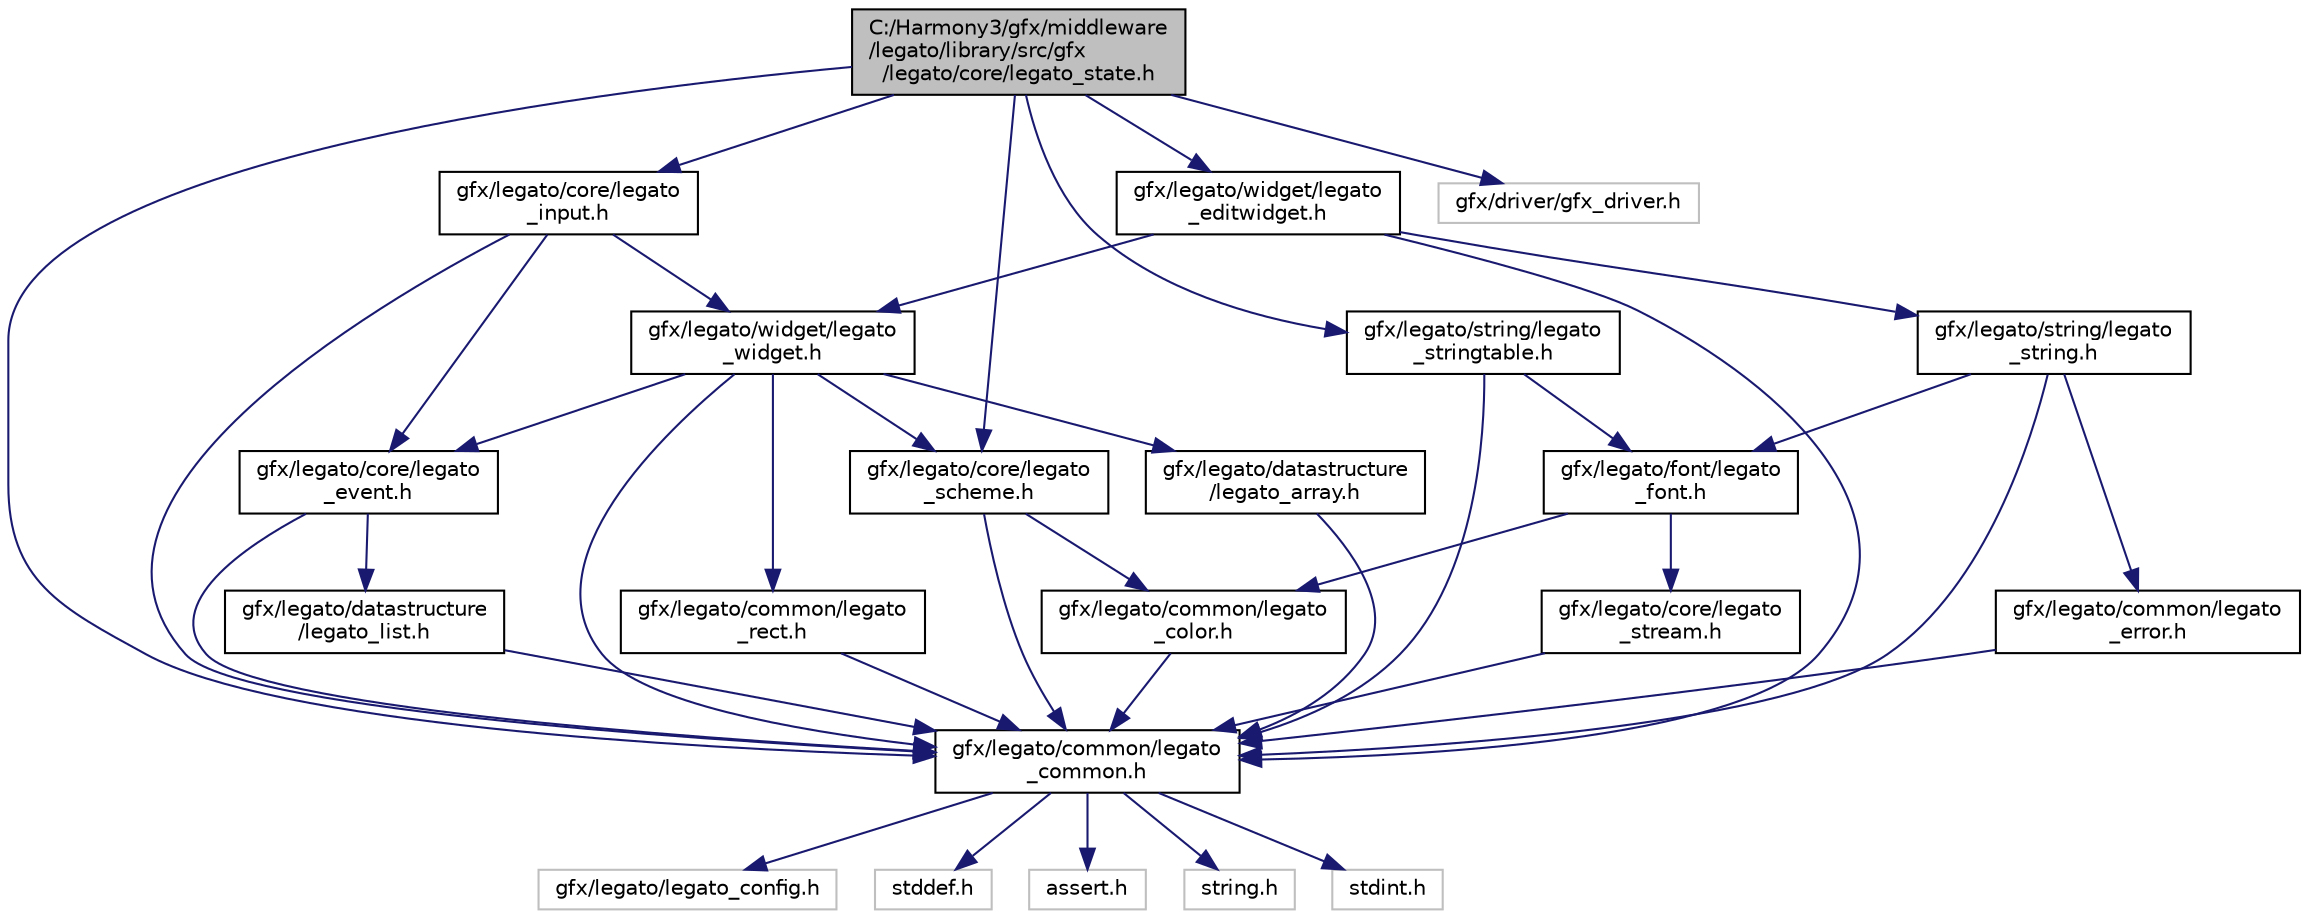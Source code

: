 digraph "C:/Harmony3/gfx/middleware/legato/library/src/gfx/legato/core/legato_state.h"
{
 // LATEX_PDF_SIZE
  edge [fontname="Helvetica",fontsize="10",labelfontname="Helvetica",labelfontsize="10"];
  node [fontname="Helvetica",fontsize="10",shape=record];
  Node1 [label="C:/Harmony3/gfx/middleware\l/legato/library/src/gfx\l/legato/core/legato_state.h",height=0.2,width=0.4,color="black", fillcolor="grey75", style="filled", fontcolor="black",tooltip=" "];
  Node1 -> Node2 [color="midnightblue",fontsize="10",style="solid",fontname="Helvetica"];
  Node2 [label="gfx/legato/common/legato\l_common.h",height=0.2,width=0.4,color="black", fillcolor="white", style="filled",URL="$legato__common_8h.html",tooltip="Common macros and definitions used by Legato."];
  Node2 -> Node3 [color="midnightblue",fontsize="10",style="solid",fontname="Helvetica"];
  Node3 [label="gfx/legato/legato_config.h",height=0.2,width=0.4,color="grey75", fillcolor="white", style="filled",tooltip=" "];
  Node2 -> Node4 [color="midnightblue",fontsize="10",style="solid",fontname="Helvetica"];
  Node4 [label="stddef.h",height=0.2,width=0.4,color="grey75", fillcolor="white", style="filled",tooltip=" "];
  Node2 -> Node5 [color="midnightblue",fontsize="10",style="solid",fontname="Helvetica"];
  Node5 [label="assert.h",height=0.2,width=0.4,color="grey75", fillcolor="white", style="filled",tooltip=" "];
  Node2 -> Node6 [color="midnightblue",fontsize="10",style="solid",fontname="Helvetica"];
  Node6 [label="string.h",height=0.2,width=0.4,color="grey75", fillcolor="white", style="filled",tooltip=" "];
  Node2 -> Node7 [color="midnightblue",fontsize="10",style="solid",fontname="Helvetica"];
  Node7 [label="stdint.h",height=0.2,width=0.4,color="grey75", fillcolor="white", style="filled",tooltip=" "];
  Node1 -> Node8 [color="midnightblue",fontsize="10",style="solid",fontname="Helvetica"];
  Node8 [label="gfx/driver/gfx_driver.h",height=0.2,width=0.4,color="grey75", fillcolor="white", style="filled",tooltip=" "];
  Node1 -> Node9 [color="midnightblue",fontsize="10",style="solid",fontname="Helvetica"];
  Node9 [label="gfx/legato/core/legato\l_input.h",height=0.2,width=0.4,color="black", fillcolor="white", style="filled",URL="$legato__input_8h.html",tooltip="Legato input definitions."];
  Node9 -> Node2 [color="midnightblue",fontsize="10",style="solid",fontname="Helvetica"];
  Node9 -> Node10 [color="midnightblue",fontsize="10",style="solid",fontname="Helvetica"];
  Node10 [label="gfx/legato/core/legato\l_event.h",height=0.2,width=0.4,color="black", fillcolor="white", style="filled",URL="$legato__event_8h.html",tooltip="Legato event definitions."];
  Node10 -> Node2 [color="midnightblue",fontsize="10",style="solid",fontname="Helvetica"];
  Node10 -> Node11 [color="midnightblue",fontsize="10",style="solid",fontname="Helvetica"];
  Node11 [label="gfx/legato/datastructure\l/legato_list.h",height=0.2,width=0.4,color="black", fillcolor="white", style="filled",URL="$legato__list_8h.html",tooltip="A linked list implementation."];
  Node11 -> Node2 [color="midnightblue",fontsize="10",style="solid",fontname="Helvetica"];
  Node9 -> Node12 [color="midnightblue",fontsize="10",style="solid",fontname="Helvetica"];
  Node12 [label="gfx/legato/widget/legato\l_widget.h",height=0.2,width=0.4,color="black", fillcolor="white", style="filled",URL="$legato__widget_8h.html",tooltip="Legato widget definitions."];
  Node12 -> Node2 [color="midnightblue",fontsize="10",style="solid",fontname="Helvetica"];
  Node12 -> Node13 [color="midnightblue",fontsize="10",style="solid",fontname="Helvetica"];
  Node13 [label="gfx/legato/common/legato\l_rect.h",height=0.2,width=0.4,color="black", fillcolor="white", style="filled",URL="$legato__rect_8h.html",tooltip="Rectangle functions and definitions."];
  Node13 -> Node2 [color="midnightblue",fontsize="10",style="solid",fontname="Helvetica"];
  Node12 -> Node10 [color="midnightblue",fontsize="10",style="solid",fontname="Helvetica"];
  Node12 -> Node14 [color="midnightblue",fontsize="10",style="solid",fontname="Helvetica"];
  Node14 [label="gfx/legato/core/legato\l_scheme.h",height=0.2,width=0.4,color="black", fillcolor="white", style="filled",URL="$legato__scheme_8h.html",tooltip="Schemes support various properties that make it possible to customize the color of widgets."];
  Node14 -> Node2 [color="midnightblue",fontsize="10",style="solid",fontname="Helvetica"];
  Node14 -> Node15 [color="midnightblue",fontsize="10",style="solid",fontname="Helvetica"];
  Node15 [label="gfx/legato/common/legato\l_color.h",height=0.2,width=0.4,color="black", fillcolor="white", style="filled",URL="$legato__color_8h.html",tooltip="Color definitions and functions."];
  Node15 -> Node2 [color="midnightblue",fontsize="10",style="solid",fontname="Helvetica"];
  Node12 -> Node16 [color="midnightblue",fontsize="10",style="solid",fontname="Helvetica"];
  Node16 [label="gfx/legato/datastructure\l/legato_array.h",height=0.2,width=0.4,color="black", fillcolor="white", style="filled",URL="$legato__array_8h.html",tooltip="An array implementation for storing pointers."];
  Node16 -> Node2 [color="midnightblue",fontsize="10",style="solid",fontname="Helvetica"];
  Node1 -> Node14 [color="midnightblue",fontsize="10",style="solid",fontname="Helvetica"];
  Node1 -> Node17 [color="midnightblue",fontsize="10",style="solid",fontname="Helvetica"];
  Node17 [label="gfx/legato/string/legato\l_stringtable.h",height=0.2,width=0.4,color="black", fillcolor="white", style="filled",URL="$legato__stringtable_8h.html",tooltip="String table functions and definitions."];
  Node17 -> Node2 [color="midnightblue",fontsize="10",style="solid",fontname="Helvetica"];
  Node17 -> Node18 [color="midnightblue",fontsize="10",style="solid",fontname="Helvetica"];
  Node18 [label="gfx/legato/font/legato\l_font.h",height=0.2,width=0.4,color="black", fillcolor="white", style="filled",URL="$legato__font_8h.html",tooltip="Font functions and definitions."];
  Node18 -> Node15 [color="midnightblue",fontsize="10",style="solid",fontname="Helvetica"];
  Node18 -> Node19 [color="midnightblue",fontsize="10",style="solid",fontname="Helvetica"];
  Node19 [label="gfx/legato/core/legato\l_stream.h",height=0.2,width=0.4,color="black", fillcolor="white", style="filled",URL="$legato__stream_8h.html",tooltip="Defines a common header for all stream operations."];
  Node19 -> Node2 [color="midnightblue",fontsize="10",style="solid",fontname="Helvetica"];
  Node1 -> Node20 [color="midnightblue",fontsize="10",style="solid",fontname="Helvetica"];
  Node20 [label="gfx/legato/widget/legato\l_editwidget.h",height=0.2,width=0.4,color="black", fillcolor="white", style="filled",URL="$legato__editwidget_8h.html",tooltip="Edit widget functions and definitions."];
  Node20 -> Node2 [color="midnightblue",fontsize="10",style="solid",fontname="Helvetica"];
  Node20 -> Node12 [color="midnightblue",fontsize="10",style="solid",fontname="Helvetica"];
  Node20 -> Node21 [color="midnightblue",fontsize="10",style="solid",fontname="Helvetica"];
  Node21 [label="gfx/legato/string/legato\l_string.h",height=0.2,width=0.4,color="black", fillcolor="white", style="filled",URL="$legato__string_8h.html",tooltip="Fixed string functions and definitions."];
  Node21 -> Node2 [color="midnightblue",fontsize="10",style="solid",fontname="Helvetica"];
  Node21 -> Node18 [color="midnightblue",fontsize="10",style="solid",fontname="Helvetica"];
  Node21 -> Node22 [color="midnightblue",fontsize="10",style="solid",fontname="Helvetica"];
  Node22 [label="gfx/legato/common/legato\l_error.h",height=0.2,width=0.4,color="black", fillcolor="white", style="filled",URL="$legato__error_8h.html",tooltip="Error functions, macros and definitions."];
  Node22 -> Node2 [color="midnightblue",fontsize="10",style="solid",fontname="Helvetica"];
}
